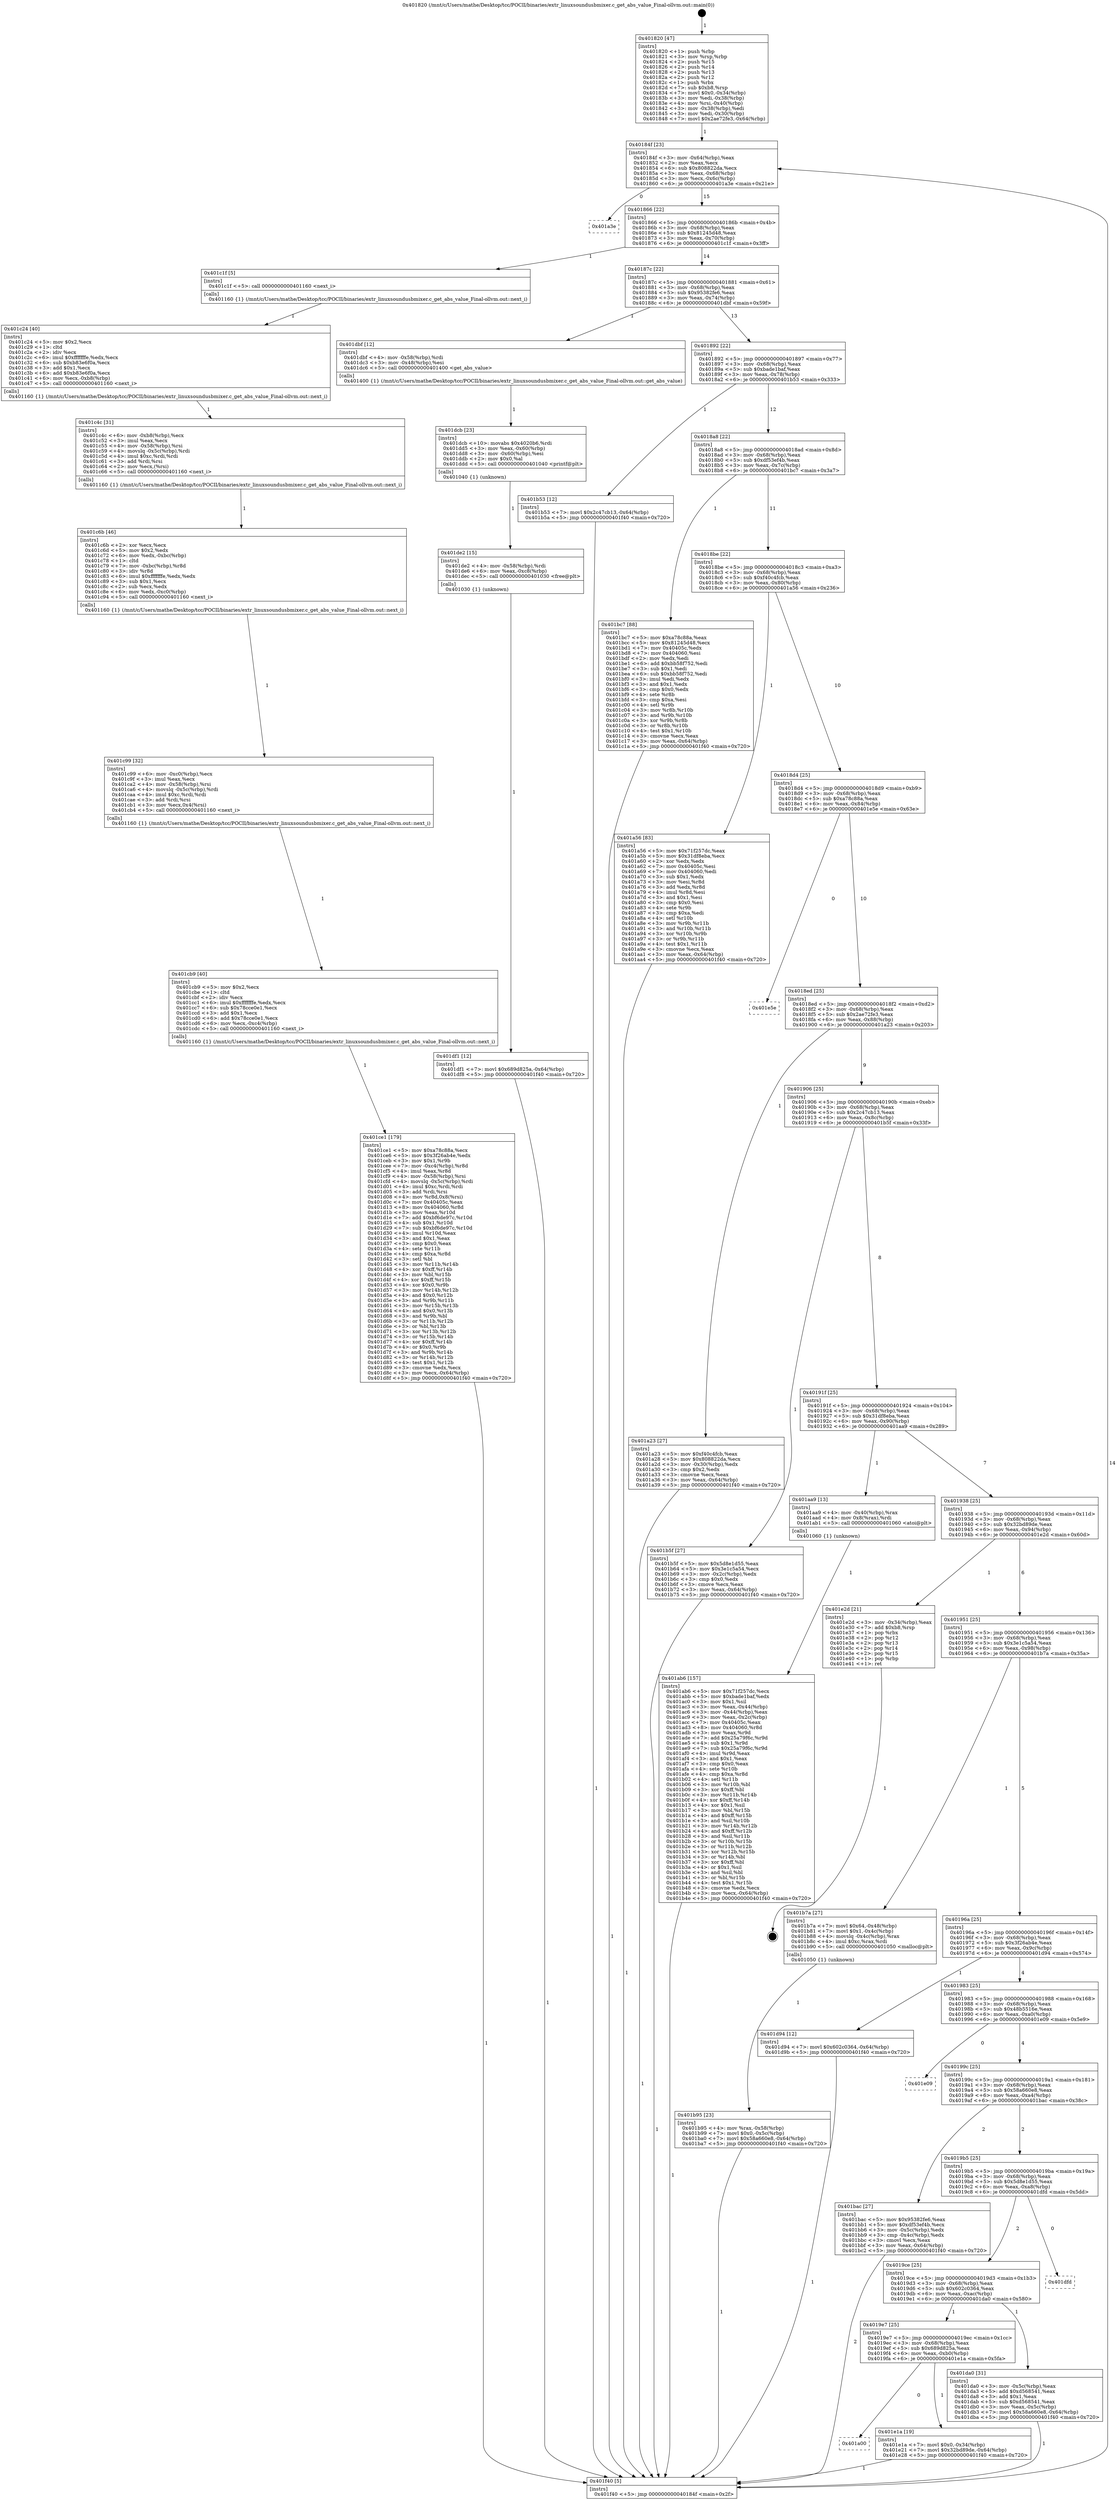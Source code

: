 digraph "0x401820" {
  label = "0x401820 (/mnt/c/Users/mathe/Desktop/tcc/POCII/binaries/extr_linuxsoundusbmixer.c_get_abs_value_Final-ollvm.out::main(0))"
  labelloc = "t"
  node[shape=record]

  Entry [label="",width=0.3,height=0.3,shape=circle,fillcolor=black,style=filled]
  "0x40184f" [label="{
     0x40184f [23]\l
     | [instrs]\l
     &nbsp;&nbsp;0x40184f \<+3\>: mov -0x64(%rbp),%eax\l
     &nbsp;&nbsp;0x401852 \<+2\>: mov %eax,%ecx\l
     &nbsp;&nbsp;0x401854 \<+6\>: sub $0x808822da,%ecx\l
     &nbsp;&nbsp;0x40185a \<+3\>: mov %eax,-0x68(%rbp)\l
     &nbsp;&nbsp;0x40185d \<+3\>: mov %ecx,-0x6c(%rbp)\l
     &nbsp;&nbsp;0x401860 \<+6\>: je 0000000000401a3e \<main+0x21e\>\l
  }"]
  "0x401a3e" [label="{
     0x401a3e\l
  }", style=dashed]
  "0x401866" [label="{
     0x401866 [22]\l
     | [instrs]\l
     &nbsp;&nbsp;0x401866 \<+5\>: jmp 000000000040186b \<main+0x4b\>\l
     &nbsp;&nbsp;0x40186b \<+3\>: mov -0x68(%rbp),%eax\l
     &nbsp;&nbsp;0x40186e \<+5\>: sub $0x81245d48,%eax\l
     &nbsp;&nbsp;0x401873 \<+3\>: mov %eax,-0x70(%rbp)\l
     &nbsp;&nbsp;0x401876 \<+6\>: je 0000000000401c1f \<main+0x3ff\>\l
  }"]
  Exit [label="",width=0.3,height=0.3,shape=circle,fillcolor=black,style=filled,peripheries=2]
  "0x401c1f" [label="{
     0x401c1f [5]\l
     | [instrs]\l
     &nbsp;&nbsp;0x401c1f \<+5\>: call 0000000000401160 \<next_i\>\l
     | [calls]\l
     &nbsp;&nbsp;0x401160 \{1\} (/mnt/c/Users/mathe/Desktop/tcc/POCII/binaries/extr_linuxsoundusbmixer.c_get_abs_value_Final-ollvm.out::next_i)\l
  }"]
  "0x40187c" [label="{
     0x40187c [22]\l
     | [instrs]\l
     &nbsp;&nbsp;0x40187c \<+5\>: jmp 0000000000401881 \<main+0x61\>\l
     &nbsp;&nbsp;0x401881 \<+3\>: mov -0x68(%rbp),%eax\l
     &nbsp;&nbsp;0x401884 \<+5\>: sub $0x95382fe6,%eax\l
     &nbsp;&nbsp;0x401889 \<+3\>: mov %eax,-0x74(%rbp)\l
     &nbsp;&nbsp;0x40188c \<+6\>: je 0000000000401dbf \<main+0x59f\>\l
  }"]
  "0x401a00" [label="{
     0x401a00\l
  }", style=dashed]
  "0x401dbf" [label="{
     0x401dbf [12]\l
     | [instrs]\l
     &nbsp;&nbsp;0x401dbf \<+4\>: mov -0x58(%rbp),%rdi\l
     &nbsp;&nbsp;0x401dc3 \<+3\>: mov -0x48(%rbp),%esi\l
     &nbsp;&nbsp;0x401dc6 \<+5\>: call 0000000000401400 \<get_abs_value\>\l
     | [calls]\l
     &nbsp;&nbsp;0x401400 \{1\} (/mnt/c/Users/mathe/Desktop/tcc/POCII/binaries/extr_linuxsoundusbmixer.c_get_abs_value_Final-ollvm.out::get_abs_value)\l
  }"]
  "0x401892" [label="{
     0x401892 [22]\l
     | [instrs]\l
     &nbsp;&nbsp;0x401892 \<+5\>: jmp 0000000000401897 \<main+0x77\>\l
     &nbsp;&nbsp;0x401897 \<+3\>: mov -0x68(%rbp),%eax\l
     &nbsp;&nbsp;0x40189a \<+5\>: sub $0xbade1baf,%eax\l
     &nbsp;&nbsp;0x40189f \<+3\>: mov %eax,-0x78(%rbp)\l
     &nbsp;&nbsp;0x4018a2 \<+6\>: je 0000000000401b53 \<main+0x333\>\l
  }"]
  "0x401e1a" [label="{
     0x401e1a [19]\l
     | [instrs]\l
     &nbsp;&nbsp;0x401e1a \<+7\>: movl $0x0,-0x34(%rbp)\l
     &nbsp;&nbsp;0x401e21 \<+7\>: movl $0x32bd89de,-0x64(%rbp)\l
     &nbsp;&nbsp;0x401e28 \<+5\>: jmp 0000000000401f40 \<main+0x720\>\l
  }"]
  "0x401b53" [label="{
     0x401b53 [12]\l
     | [instrs]\l
     &nbsp;&nbsp;0x401b53 \<+7\>: movl $0x2c47cb13,-0x64(%rbp)\l
     &nbsp;&nbsp;0x401b5a \<+5\>: jmp 0000000000401f40 \<main+0x720\>\l
  }"]
  "0x4018a8" [label="{
     0x4018a8 [22]\l
     | [instrs]\l
     &nbsp;&nbsp;0x4018a8 \<+5\>: jmp 00000000004018ad \<main+0x8d\>\l
     &nbsp;&nbsp;0x4018ad \<+3\>: mov -0x68(%rbp),%eax\l
     &nbsp;&nbsp;0x4018b0 \<+5\>: sub $0xdf53ef4b,%eax\l
     &nbsp;&nbsp;0x4018b5 \<+3\>: mov %eax,-0x7c(%rbp)\l
     &nbsp;&nbsp;0x4018b8 \<+6\>: je 0000000000401bc7 \<main+0x3a7\>\l
  }"]
  "0x401df1" [label="{
     0x401df1 [12]\l
     | [instrs]\l
     &nbsp;&nbsp;0x401df1 \<+7\>: movl $0x689d825a,-0x64(%rbp)\l
     &nbsp;&nbsp;0x401df8 \<+5\>: jmp 0000000000401f40 \<main+0x720\>\l
  }"]
  "0x401bc7" [label="{
     0x401bc7 [88]\l
     | [instrs]\l
     &nbsp;&nbsp;0x401bc7 \<+5\>: mov $0xa78c88a,%eax\l
     &nbsp;&nbsp;0x401bcc \<+5\>: mov $0x81245d48,%ecx\l
     &nbsp;&nbsp;0x401bd1 \<+7\>: mov 0x40405c,%edx\l
     &nbsp;&nbsp;0x401bd8 \<+7\>: mov 0x404060,%esi\l
     &nbsp;&nbsp;0x401bdf \<+2\>: mov %edx,%edi\l
     &nbsp;&nbsp;0x401be1 \<+6\>: add $0xbb58f752,%edi\l
     &nbsp;&nbsp;0x401be7 \<+3\>: sub $0x1,%edi\l
     &nbsp;&nbsp;0x401bea \<+6\>: sub $0xbb58f752,%edi\l
     &nbsp;&nbsp;0x401bf0 \<+3\>: imul %edi,%edx\l
     &nbsp;&nbsp;0x401bf3 \<+3\>: and $0x1,%edx\l
     &nbsp;&nbsp;0x401bf6 \<+3\>: cmp $0x0,%edx\l
     &nbsp;&nbsp;0x401bf9 \<+4\>: sete %r8b\l
     &nbsp;&nbsp;0x401bfd \<+3\>: cmp $0xa,%esi\l
     &nbsp;&nbsp;0x401c00 \<+4\>: setl %r9b\l
     &nbsp;&nbsp;0x401c04 \<+3\>: mov %r8b,%r10b\l
     &nbsp;&nbsp;0x401c07 \<+3\>: and %r9b,%r10b\l
     &nbsp;&nbsp;0x401c0a \<+3\>: xor %r9b,%r8b\l
     &nbsp;&nbsp;0x401c0d \<+3\>: or %r8b,%r10b\l
     &nbsp;&nbsp;0x401c10 \<+4\>: test $0x1,%r10b\l
     &nbsp;&nbsp;0x401c14 \<+3\>: cmovne %ecx,%eax\l
     &nbsp;&nbsp;0x401c17 \<+3\>: mov %eax,-0x64(%rbp)\l
     &nbsp;&nbsp;0x401c1a \<+5\>: jmp 0000000000401f40 \<main+0x720\>\l
  }"]
  "0x4018be" [label="{
     0x4018be [22]\l
     | [instrs]\l
     &nbsp;&nbsp;0x4018be \<+5\>: jmp 00000000004018c3 \<main+0xa3\>\l
     &nbsp;&nbsp;0x4018c3 \<+3\>: mov -0x68(%rbp),%eax\l
     &nbsp;&nbsp;0x4018c6 \<+5\>: sub $0xf40c4fcb,%eax\l
     &nbsp;&nbsp;0x4018cb \<+3\>: mov %eax,-0x80(%rbp)\l
     &nbsp;&nbsp;0x4018ce \<+6\>: je 0000000000401a56 \<main+0x236\>\l
  }"]
  "0x401de2" [label="{
     0x401de2 [15]\l
     | [instrs]\l
     &nbsp;&nbsp;0x401de2 \<+4\>: mov -0x58(%rbp),%rdi\l
     &nbsp;&nbsp;0x401de6 \<+6\>: mov %eax,-0xc8(%rbp)\l
     &nbsp;&nbsp;0x401dec \<+5\>: call 0000000000401030 \<free@plt\>\l
     | [calls]\l
     &nbsp;&nbsp;0x401030 \{1\} (unknown)\l
  }"]
  "0x401a56" [label="{
     0x401a56 [83]\l
     | [instrs]\l
     &nbsp;&nbsp;0x401a56 \<+5\>: mov $0x71f257dc,%eax\l
     &nbsp;&nbsp;0x401a5b \<+5\>: mov $0x31df8eba,%ecx\l
     &nbsp;&nbsp;0x401a60 \<+2\>: xor %edx,%edx\l
     &nbsp;&nbsp;0x401a62 \<+7\>: mov 0x40405c,%esi\l
     &nbsp;&nbsp;0x401a69 \<+7\>: mov 0x404060,%edi\l
     &nbsp;&nbsp;0x401a70 \<+3\>: sub $0x1,%edx\l
     &nbsp;&nbsp;0x401a73 \<+3\>: mov %esi,%r8d\l
     &nbsp;&nbsp;0x401a76 \<+3\>: add %edx,%r8d\l
     &nbsp;&nbsp;0x401a79 \<+4\>: imul %r8d,%esi\l
     &nbsp;&nbsp;0x401a7d \<+3\>: and $0x1,%esi\l
     &nbsp;&nbsp;0x401a80 \<+3\>: cmp $0x0,%esi\l
     &nbsp;&nbsp;0x401a83 \<+4\>: sete %r9b\l
     &nbsp;&nbsp;0x401a87 \<+3\>: cmp $0xa,%edi\l
     &nbsp;&nbsp;0x401a8a \<+4\>: setl %r10b\l
     &nbsp;&nbsp;0x401a8e \<+3\>: mov %r9b,%r11b\l
     &nbsp;&nbsp;0x401a91 \<+3\>: and %r10b,%r11b\l
     &nbsp;&nbsp;0x401a94 \<+3\>: xor %r10b,%r9b\l
     &nbsp;&nbsp;0x401a97 \<+3\>: or %r9b,%r11b\l
     &nbsp;&nbsp;0x401a9a \<+4\>: test $0x1,%r11b\l
     &nbsp;&nbsp;0x401a9e \<+3\>: cmovne %ecx,%eax\l
     &nbsp;&nbsp;0x401aa1 \<+3\>: mov %eax,-0x64(%rbp)\l
     &nbsp;&nbsp;0x401aa4 \<+5\>: jmp 0000000000401f40 \<main+0x720\>\l
  }"]
  "0x4018d4" [label="{
     0x4018d4 [25]\l
     | [instrs]\l
     &nbsp;&nbsp;0x4018d4 \<+5\>: jmp 00000000004018d9 \<main+0xb9\>\l
     &nbsp;&nbsp;0x4018d9 \<+3\>: mov -0x68(%rbp),%eax\l
     &nbsp;&nbsp;0x4018dc \<+5\>: sub $0xa78c88a,%eax\l
     &nbsp;&nbsp;0x4018e1 \<+6\>: mov %eax,-0x84(%rbp)\l
     &nbsp;&nbsp;0x4018e7 \<+6\>: je 0000000000401e5e \<main+0x63e\>\l
  }"]
  "0x401dcb" [label="{
     0x401dcb [23]\l
     | [instrs]\l
     &nbsp;&nbsp;0x401dcb \<+10\>: movabs $0x4020b6,%rdi\l
     &nbsp;&nbsp;0x401dd5 \<+3\>: mov %eax,-0x60(%rbp)\l
     &nbsp;&nbsp;0x401dd8 \<+3\>: mov -0x60(%rbp),%esi\l
     &nbsp;&nbsp;0x401ddb \<+2\>: mov $0x0,%al\l
     &nbsp;&nbsp;0x401ddd \<+5\>: call 0000000000401040 \<printf@plt\>\l
     | [calls]\l
     &nbsp;&nbsp;0x401040 \{1\} (unknown)\l
  }"]
  "0x401e5e" [label="{
     0x401e5e\l
  }", style=dashed]
  "0x4018ed" [label="{
     0x4018ed [25]\l
     | [instrs]\l
     &nbsp;&nbsp;0x4018ed \<+5\>: jmp 00000000004018f2 \<main+0xd2\>\l
     &nbsp;&nbsp;0x4018f2 \<+3\>: mov -0x68(%rbp),%eax\l
     &nbsp;&nbsp;0x4018f5 \<+5\>: sub $0x2ae72fe3,%eax\l
     &nbsp;&nbsp;0x4018fa \<+6\>: mov %eax,-0x88(%rbp)\l
     &nbsp;&nbsp;0x401900 \<+6\>: je 0000000000401a23 \<main+0x203\>\l
  }"]
  "0x4019e7" [label="{
     0x4019e7 [25]\l
     | [instrs]\l
     &nbsp;&nbsp;0x4019e7 \<+5\>: jmp 00000000004019ec \<main+0x1cc\>\l
     &nbsp;&nbsp;0x4019ec \<+3\>: mov -0x68(%rbp),%eax\l
     &nbsp;&nbsp;0x4019ef \<+5\>: sub $0x689d825a,%eax\l
     &nbsp;&nbsp;0x4019f4 \<+6\>: mov %eax,-0xb0(%rbp)\l
     &nbsp;&nbsp;0x4019fa \<+6\>: je 0000000000401e1a \<main+0x5fa\>\l
  }"]
  "0x401a23" [label="{
     0x401a23 [27]\l
     | [instrs]\l
     &nbsp;&nbsp;0x401a23 \<+5\>: mov $0xf40c4fcb,%eax\l
     &nbsp;&nbsp;0x401a28 \<+5\>: mov $0x808822da,%ecx\l
     &nbsp;&nbsp;0x401a2d \<+3\>: mov -0x30(%rbp),%edx\l
     &nbsp;&nbsp;0x401a30 \<+3\>: cmp $0x2,%edx\l
     &nbsp;&nbsp;0x401a33 \<+3\>: cmovne %ecx,%eax\l
     &nbsp;&nbsp;0x401a36 \<+3\>: mov %eax,-0x64(%rbp)\l
     &nbsp;&nbsp;0x401a39 \<+5\>: jmp 0000000000401f40 \<main+0x720\>\l
  }"]
  "0x401906" [label="{
     0x401906 [25]\l
     | [instrs]\l
     &nbsp;&nbsp;0x401906 \<+5\>: jmp 000000000040190b \<main+0xeb\>\l
     &nbsp;&nbsp;0x40190b \<+3\>: mov -0x68(%rbp),%eax\l
     &nbsp;&nbsp;0x40190e \<+5\>: sub $0x2c47cb13,%eax\l
     &nbsp;&nbsp;0x401913 \<+6\>: mov %eax,-0x8c(%rbp)\l
     &nbsp;&nbsp;0x401919 \<+6\>: je 0000000000401b5f \<main+0x33f\>\l
  }"]
  "0x401f40" [label="{
     0x401f40 [5]\l
     | [instrs]\l
     &nbsp;&nbsp;0x401f40 \<+5\>: jmp 000000000040184f \<main+0x2f\>\l
  }"]
  "0x401820" [label="{
     0x401820 [47]\l
     | [instrs]\l
     &nbsp;&nbsp;0x401820 \<+1\>: push %rbp\l
     &nbsp;&nbsp;0x401821 \<+3\>: mov %rsp,%rbp\l
     &nbsp;&nbsp;0x401824 \<+2\>: push %r15\l
     &nbsp;&nbsp;0x401826 \<+2\>: push %r14\l
     &nbsp;&nbsp;0x401828 \<+2\>: push %r13\l
     &nbsp;&nbsp;0x40182a \<+2\>: push %r12\l
     &nbsp;&nbsp;0x40182c \<+1\>: push %rbx\l
     &nbsp;&nbsp;0x40182d \<+7\>: sub $0xb8,%rsp\l
     &nbsp;&nbsp;0x401834 \<+7\>: movl $0x0,-0x34(%rbp)\l
     &nbsp;&nbsp;0x40183b \<+3\>: mov %edi,-0x38(%rbp)\l
     &nbsp;&nbsp;0x40183e \<+4\>: mov %rsi,-0x40(%rbp)\l
     &nbsp;&nbsp;0x401842 \<+3\>: mov -0x38(%rbp),%edi\l
     &nbsp;&nbsp;0x401845 \<+3\>: mov %edi,-0x30(%rbp)\l
     &nbsp;&nbsp;0x401848 \<+7\>: movl $0x2ae72fe3,-0x64(%rbp)\l
  }"]
  "0x401da0" [label="{
     0x401da0 [31]\l
     | [instrs]\l
     &nbsp;&nbsp;0x401da0 \<+3\>: mov -0x5c(%rbp),%eax\l
     &nbsp;&nbsp;0x401da3 \<+5\>: add $0xd568541,%eax\l
     &nbsp;&nbsp;0x401da8 \<+3\>: add $0x1,%eax\l
     &nbsp;&nbsp;0x401dab \<+5\>: sub $0xd568541,%eax\l
     &nbsp;&nbsp;0x401db0 \<+3\>: mov %eax,-0x5c(%rbp)\l
     &nbsp;&nbsp;0x401db3 \<+7\>: movl $0x58a660e8,-0x64(%rbp)\l
     &nbsp;&nbsp;0x401dba \<+5\>: jmp 0000000000401f40 \<main+0x720\>\l
  }"]
  "0x401b5f" [label="{
     0x401b5f [27]\l
     | [instrs]\l
     &nbsp;&nbsp;0x401b5f \<+5\>: mov $0x5d8e1d55,%eax\l
     &nbsp;&nbsp;0x401b64 \<+5\>: mov $0x3e1c5a54,%ecx\l
     &nbsp;&nbsp;0x401b69 \<+3\>: mov -0x2c(%rbp),%edx\l
     &nbsp;&nbsp;0x401b6c \<+3\>: cmp $0x0,%edx\l
     &nbsp;&nbsp;0x401b6f \<+3\>: cmove %ecx,%eax\l
     &nbsp;&nbsp;0x401b72 \<+3\>: mov %eax,-0x64(%rbp)\l
     &nbsp;&nbsp;0x401b75 \<+5\>: jmp 0000000000401f40 \<main+0x720\>\l
  }"]
  "0x40191f" [label="{
     0x40191f [25]\l
     | [instrs]\l
     &nbsp;&nbsp;0x40191f \<+5\>: jmp 0000000000401924 \<main+0x104\>\l
     &nbsp;&nbsp;0x401924 \<+3\>: mov -0x68(%rbp),%eax\l
     &nbsp;&nbsp;0x401927 \<+5\>: sub $0x31df8eba,%eax\l
     &nbsp;&nbsp;0x40192c \<+6\>: mov %eax,-0x90(%rbp)\l
     &nbsp;&nbsp;0x401932 \<+6\>: je 0000000000401aa9 \<main+0x289\>\l
  }"]
  "0x4019ce" [label="{
     0x4019ce [25]\l
     | [instrs]\l
     &nbsp;&nbsp;0x4019ce \<+5\>: jmp 00000000004019d3 \<main+0x1b3\>\l
     &nbsp;&nbsp;0x4019d3 \<+3\>: mov -0x68(%rbp),%eax\l
     &nbsp;&nbsp;0x4019d6 \<+5\>: sub $0x602c0364,%eax\l
     &nbsp;&nbsp;0x4019db \<+6\>: mov %eax,-0xac(%rbp)\l
     &nbsp;&nbsp;0x4019e1 \<+6\>: je 0000000000401da0 \<main+0x580\>\l
  }"]
  "0x401aa9" [label="{
     0x401aa9 [13]\l
     | [instrs]\l
     &nbsp;&nbsp;0x401aa9 \<+4\>: mov -0x40(%rbp),%rax\l
     &nbsp;&nbsp;0x401aad \<+4\>: mov 0x8(%rax),%rdi\l
     &nbsp;&nbsp;0x401ab1 \<+5\>: call 0000000000401060 \<atoi@plt\>\l
     | [calls]\l
     &nbsp;&nbsp;0x401060 \{1\} (unknown)\l
  }"]
  "0x401938" [label="{
     0x401938 [25]\l
     | [instrs]\l
     &nbsp;&nbsp;0x401938 \<+5\>: jmp 000000000040193d \<main+0x11d\>\l
     &nbsp;&nbsp;0x40193d \<+3\>: mov -0x68(%rbp),%eax\l
     &nbsp;&nbsp;0x401940 \<+5\>: sub $0x32bd89de,%eax\l
     &nbsp;&nbsp;0x401945 \<+6\>: mov %eax,-0x94(%rbp)\l
     &nbsp;&nbsp;0x40194b \<+6\>: je 0000000000401e2d \<main+0x60d\>\l
  }"]
  "0x401ab6" [label="{
     0x401ab6 [157]\l
     | [instrs]\l
     &nbsp;&nbsp;0x401ab6 \<+5\>: mov $0x71f257dc,%ecx\l
     &nbsp;&nbsp;0x401abb \<+5\>: mov $0xbade1baf,%edx\l
     &nbsp;&nbsp;0x401ac0 \<+3\>: mov $0x1,%sil\l
     &nbsp;&nbsp;0x401ac3 \<+3\>: mov %eax,-0x44(%rbp)\l
     &nbsp;&nbsp;0x401ac6 \<+3\>: mov -0x44(%rbp),%eax\l
     &nbsp;&nbsp;0x401ac9 \<+3\>: mov %eax,-0x2c(%rbp)\l
     &nbsp;&nbsp;0x401acc \<+7\>: mov 0x40405c,%eax\l
     &nbsp;&nbsp;0x401ad3 \<+8\>: mov 0x404060,%r8d\l
     &nbsp;&nbsp;0x401adb \<+3\>: mov %eax,%r9d\l
     &nbsp;&nbsp;0x401ade \<+7\>: add $0x25a79f6c,%r9d\l
     &nbsp;&nbsp;0x401ae5 \<+4\>: sub $0x1,%r9d\l
     &nbsp;&nbsp;0x401ae9 \<+7\>: sub $0x25a79f6c,%r9d\l
     &nbsp;&nbsp;0x401af0 \<+4\>: imul %r9d,%eax\l
     &nbsp;&nbsp;0x401af4 \<+3\>: and $0x1,%eax\l
     &nbsp;&nbsp;0x401af7 \<+3\>: cmp $0x0,%eax\l
     &nbsp;&nbsp;0x401afa \<+4\>: sete %r10b\l
     &nbsp;&nbsp;0x401afe \<+4\>: cmp $0xa,%r8d\l
     &nbsp;&nbsp;0x401b02 \<+4\>: setl %r11b\l
     &nbsp;&nbsp;0x401b06 \<+3\>: mov %r10b,%bl\l
     &nbsp;&nbsp;0x401b09 \<+3\>: xor $0xff,%bl\l
     &nbsp;&nbsp;0x401b0c \<+3\>: mov %r11b,%r14b\l
     &nbsp;&nbsp;0x401b0f \<+4\>: xor $0xff,%r14b\l
     &nbsp;&nbsp;0x401b13 \<+4\>: xor $0x1,%sil\l
     &nbsp;&nbsp;0x401b17 \<+3\>: mov %bl,%r15b\l
     &nbsp;&nbsp;0x401b1a \<+4\>: and $0xff,%r15b\l
     &nbsp;&nbsp;0x401b1e \<+3\>: and %sil,%r10b\l
     &nbsp;&nbsp;0x401b21 \<+3\>: mov %r14b,%r12b\l
     &nbsp;&nbsp;0x401b24 \<+4\>: and $0xff,%r12b\l
     &nbsp;&nbsp;0x401b28 \<+3\>: and %sil,%r11b\l
     &nbsp;&nbsp;0x401b2b \<+3\>: or %r10b,%r15b\l
     &nbsp;&nbsp;0x401b2e \<+3\>: or %r11b,%r12b\l
     &nbsp;&nbsp;0x401b31 \<+3\>: xor %r12b,%r15b\l
     &nbsp;&nbsp;0x401b34 \<+3\>: or %r14b,%bl\l
     &nbsp;&nbsp;0x401b37 \<+3\>: xor $0xff,%bl\l
     &nbsp;&nbsp;0x401b3a \<+4\>: or $0x1,%sil\l
     &nbsp;&nbsp;0x401b3e \<+3\>: and %sil,%bl\l
     &nbsp;&nbsp;0x401b41 \<+3\>: or %bl,%r15b\l
     &nbsp;&nbsp;0x401b44 \<+4\>: test $0x1,%r15b\l
     &nbsp;&nbsp;0x401b48 \<+3\>: cmovne %edx,%ecx\l
     &nbsp;&nbsp;0x401b4b \<+3\>: mov %ecx,-0x64(%rbp)\l
     &nbsp;&nbsp;0x401b4e \<+5\>: jmp 0000000000401f40 \<main+0x720\>\l
  }"]
  "0x401dfd" [label="{
     0x401dfd\l
  }", style=dashed]
  "0x401e2d" [label="{
     0x401e2d [21]\l
     | [instrs]\l
     &nbsp;&nbsp;0x401e2d \<+3\>: mov -0x34(%rbp),%eax\l
     &nbsp;&nbsp;0x401e30 \<+7\>: add $0xb8,%rsp\l
     &nbsp;&nbsp;0x401e37 \<+1\>: pop %rbx\l
     &nbsp;&nbsp;0x401e38 \<+2\>: pop %r12\l
     &nbsp;&nbsp;0x401e3a \<+2\>: pop %r13\l
     &nbsp;&nbsp;0x401e3c \<+2\>: pop %r14\l
     &nbsp;&nbsp;0x401e3e \<+2\>: pop %r15\l
     &nbsp;&nbsp;0x401e40 \<+1\>: pop %rbp\l
     &nbsp;&nbsp;0x401e41 \<+1\>: ret\l
  }"]
  "0x401951" [label="{
     0x401951 [25]\l
     | [instrs]\l
     &nbsp;&nbsp;0x401951 \<+5\>: jmp 0000000000401956 \<main+0x136\>\l
     &nbsp;&nbsp;0x401956 \<+3\>: mov -0x68(%rbp),%eax\l
     &nbsp;&nbsp;0x401959 \<+5\>: sub $0x3e1c5a54,%eax\l
     &nbsp;&nbsp;0x40195e \<+6\>: mov %eax,-0x98(%rbp)\l
     &nbsp;&nbsp;0x401964 \<+6\>: je 0000000000401b7a \<main+0x35a\>\l
  }"]
  "0x401ce1" [label="{
     0x401ce1 [179]\l
     | [instrs]\l
     &nbsp;&nbsp;0x401ce1 \<+5\>: mov $0xa78c88a,%ecx\l
     &nbsp;&nbsp;0x401ce6 \<+5\>: mov $0x3f26ab4e,%edx\l
     &nbsp;&nbsp;0x401ceb \<+3\>: mov $0x1,%r9b\l
     &nbsp;&nbsp;0x401cee \<+7\>: mov -0xc4(%rbp),%r8d\l
     &nbsp;&nbsp;0x401cf5 \<+4\>: imul %eax,%r8d\l
     &nbsp;&nbsp;0x401cf9 \<+4\>: mov -0x58(%rbp),%rsi\l
     &nbsp;&nbsp;0x401cfd \<+4\>: movslq -0x5c(%rbp),%rdi\l
     &nbsp;&nbsp;0x401d01 \<+4\>: imul $0xc,%rdi,%rdi\l
     &nbsp;&nbsp;0x401d05 \<+3\>: add %rdi,%rsi\l
     &nbsp;&nbsp;0x401d08 \<+4\>: mov %r8d,0x8(%rsi)\l
     &nbsp;&nbsp;0x401d0c \<+7\>: mov 0x40405c,%eax\l
     &nbsp;&nbsp;0x401d13 \<+8\>: mov 0x404060,%r8d\l
     &nbsp;&nbsp;0x401d1b \<+3\>: mov %eax,%r10d\l
     &nbsp;&nbsp;0x401d1e \<+7\>: add $0xbf6de97c,%r10d\l
     &nbsp;&nbsp;0x401d25 \<+4\>: sub $0x1,%r10d\l
     &nbsp;&nbsp;0x401d29 \<+7\>: sub $0xbf6de97c,%r10d\l
     &nbsp;&nbsp;0x401d30 \<+4\>: imul %r10d,%eax\l
     &nbsp;&nbsp;0x401d34 \<+3\>: and $0x1,%eax\l
     &nbsp;&nbsp;0x401d37 \<+3\>: cmp $0x0,%eax\l
     &nbsp;&nbsp;0x401d3a \<+4\>: sete %r11b\l
     &nbsp;&nbsp;0x401d3e \<+4\>: cmp $0xa,%r8d\l
     &nbsp;&nbsp;0x401d42 \<+3\>: setl %bl\l
     &nbsp;&nbsp;0x401d45 \<+3\>: mov %r11b,%r14b\l
     &nbsp;&nbsp;0x401d48 \<+4\>: xor $0xff,%r14b\l
     &nbsp;&nbsp;0x401d4c \<+3\>: mov %bl,%r15b\l
     &nbsp;&nbsp;0x401d4f \<+4\>: xor $0xff,%r15b\l
     &nbsp;&nbsp;0x401d53 \<+4\>: xor $0x0,%r9b\l
     &nbsp;&nbsp;0x401d57 \<+3\>: mov %r14b,%r12b\l
     &nbsp;&nbsp;0x401d5a \<+4\>: and $0x0,%r12b\l
     &nbsp;&nbsp;0x401d5e \<+3\>: and %r9b,%r11b\l
     &nbsp;&nbsp;0x401d61 \<+3\>: mov %r15b,%r13b\l
     &nbsp;&nbsp;0x401d64 \<+4\>: and $0x0,%r13b\l
     &nbsp;&nbsp;0x401d68 \<+3\>: and %r9b,%bl\l
     &nbsp;&nbsp;0x401d6b \<+3\>: or %r11b,%r12b\l
     &nbsp;&nbsp;0x401d6e \<+3\>: or %bl,%r13b\l
     &nbsp;&nbsp;0x401d71 \<+3\>: xor %r13b,%r12b\l
     &nbsp;&nbsp;0x401d74 \<+3\>: or %r15b,%r14b\l
     &nbsp;&nbsp;0x401d77 \<+4\>: xor $0xff,%r14b\l
     &nbsp;&nbsp;0x401d7b \<+4\>: or $0x0,%r9b\l
     &nbsp;&nbsp;0x401d7f \<+3\>: and %r9b,%r14b\l
     &nbsp;&nbsp;0x401d82 \<+3\>: or %r14b,%r12b\l
     &nbsp;&nbsp;0x401d85 \<+4\>: test $0x1,%r12b\l
     &nbsp;&nbsp;0x401d89 \<+3\>: cmovne %edx,%ecx\l
     &nbsp;&nbsp;0x401d8c \<+3\>: mov %ecx,-0x64(%rbp)\l
     &nbsp;&nbsp;0x401d8f \<+5\>: jmp 0000000000401f40 \<main+0x720\>\l
  }"]
  "0x401b7a" [label="{
     0x401b7a [27]\l
     | [instrs]\l
     &nbsp;&nbsp;0x401b7a \<+7\>: movl $0x64,-0x48(%rbp)\l
     &nbsp;&nbsp;0x401b81 \<+7\>: movl $0x1,-0x4c(%rbp)\l
     &nbsp;&nbsp;0x401b88 \<+4\>: movslq -0x4c(%rbp),%rax\l
     &nbsp;&nbsp;0x401b8c \<+4\>: imul $0xc,%rax,%rdi\l
     &nbsp;&nbsp;0x401b90 \<+5\>: call 0000000000401050 \<malloc@plt\>\l
     | [calls]\l
     &nbsp;&nbsp;0x401050 \{1\} (unknown)\l
  }"]
  "0x40196a" [label="{
     0x40196a [25]\l
     | [instrs]\l
     &nbsp;&nbsp;0x40196a \<+5\>: jmp 000000000040196f \<main+0x14f\>\l
     &nbsp;&nbsp;0x40196f \<+3\>: mov -0x68(%rbp),%eax\l
     &nbsp;&nbsp;0x401972 \<+5\>: sub $0x3f26ab4e,%eax\l
     &nbsp;&nbsp;0x401977 \<+6\>: mov %eax,-0x9c(%rbp)\l
     &nbsp;&nbsp;0x40197d \<+6\>: je 0000000000401d94 \<main+0x574\>\l
  }"]
  "0x401b95" [label="{
     0x401b95 [23]\l
     | [instrs]\l
     &nbsp;&nbsp;0x401b95 \<+4\>: mov %rax,-0x58(%rbp)\l
     &nbsp;&nbsp;0x401b99 \<+7\>: movl $0x0,-0x5c(%rbp)\l
     &nbsp;&nbsp;0x401ba0 \<+7\>: movl $0x58a660e8,-0x64(%rbp)\l
     &nbsp;&nbsp;0x401ba7 \<+5\>: jmp 0000000000401f40 \<main+0x720\>\l
  }"]
  "0x401cb9" [label="{
     0x401cb9 [40]\l
     | [instrs]\l
     &nbsp;&nbsp;0x401cb9 \<+5\>: mov $0x2,%ecx\l
     &nbsp;&nbsp;0x401cbe \<+1\>: cltd\l
     &nbsp;&nbsp;0x401cbf \<+2\>: idiv %ecx\l
     &nbsp;&nbsp;0x401cc1 \<+6\>: imul $0xfffffffe,%edx,%ecx\l
     &nbsp;&nbsp;0x401cc7 \<+6\>: sub $0x78cce0e1,%ecx\l
     &nbsp;&nbsp;0x401ccd \<+3\>: add $0x1,%ecx\l
     &nbsp;&nbsp;0x401cd0 \<+6\>: add $0x78cce0e1,%ecx\l
     &nbsp;&nbsp;0x401cd6 \<+6\>: mov %ecx,-0xc4(%rbp)\l
     &nbsp;&nbsp;0x401cdc \<+5\>: call 0000000000401160 \<next_i\>\l
     | [calls]\l
     &nbsp;&nbsp;0x401160 \{1\} (/mnt/c/Users/mathe/Desktop/tcc/POCII/binaries/extr_linuxsoundusbmixer.c_get_abs_value_Final-ollvm.out::next_i)\l
  }"]
  "0x401d94" [label="{
     0x401d94 [12]\l
     | [instrs]\l
     &nbsp;&nbsp;0x401d94 \<+7\>: movl $0x602c0364,-0x64(%rbp)\l
     &nbsp;&nbsp;0x401d9b \<+5\>: jmp 0000000000401f40 \<main+0x720\>\l
  }"]
  "0x401983" [label="{
     0x401983 [25]\l
     | [instrs]\l
     &nbsp;&nbsp;0x401983 \<+5\>: jmp 0000000000401988 \<main+0x168\>\l
     &nbsp;&nbsp;0x401988 \<+3\>: mov -0x68(%rbp),%eax\l
     &nbsp;&nbsp;0x40198b \<+5\>: sub $0x48b5516e,%eax\l
     &nbsp;&nbsp;0x401990 \<+6\>: mov %eax,-0xa0(%rbp)\l
     &nbsp;&nbsp;0x401996 \<+6\>: je 0000000000401e09 \<main+0x5e9\>\l
  }"]
  "0x401c99" [label="{
     0x401c99 [32]\l
     | [instrs]\l
     &nbsp;&nbsp;0x401c99 \<+6\>: mov -0xc0(%rbp),%ecx\l
     &nbsp;&nbsp;0x401c9f \<+3\>: imul %eax,%ecx\l
     &nbsp;&nbsp;0x401ca2 \<+4\>: mov -0x58(%rbp),%rsi\l
     &nbsp;&nbsp;0x401ca6 \<+4\>: movslq -0x5c(%rbp),%rdi\l
     &nbsp;&nbsp;0x401caa \<+4\>: imul $0xc,%rdi,%rdi\l
     &nbsp;&nbsp;0x401cae \<+3\>: add %rdi,%rsi\l
     &nbsp;&nbsp;0x401cb1 \<+3\>: mov %ecx,0x4(%rsi)\l
     &nbsp;&nbsp;0x401cb4 \<+5\>: call 0000000000401160 \<next_i\>\l
     | [calls]\l
     &nbsp;&nbsp;0x401160 \{1\} (/mnt/c/Users/mathe/Desktop/tcc/POCII/binaries/extr_linuxsoundusbmixer.c_get_abs_value_Final-ollvm.out::next_i)\l
  }"]
  "0x401e09" [label="{
     0x401e09\l
  }", style=dashed]
  "0x40199c" [label="{
     0x40199c [25]\l
     | [instrs]\l
     &nbsp;&nbsp;0x40199c \<+5\>: jmp 00000000004019a1 \<main+0x181\>\l
     &nbsp;&nbsp;0x4019a1 \<+3\>: mov -0x68(%rbp),%eax\l
     &nbsp;&nbsp;0x4019a4 \<+5\>: sub $0x58a660e8,%eax\l
     &nbsp;&nbsp;0x4019a9 \<+6\>: mov %eax,-0xa4(%rbp)\l
     &nbsp;&nbsp;0x4019af \<+6\>: je 0000000000401bac \<main+0x38c\>\l
  }"]
  "0x401c6b" [label="{
     0x401c6b [46]\l
     | [instrs]\l
     &nbsp;&nbsp;0x401c6b \<+2\>: xor %ecx,%ecx\l
     &nbsp;&nbsp;0x401c6d \<+5\>: mov $0x2,%edx\l
     &nbsp;&nbsp;0x401c72 \<+6\>: mov %edx,-0xbc(%rbp)\l
     &nbsp;&nbsp;0x401c78 \<+1\>: cltd\l
     &nbsp;&nbsp;0x401c79 \<+7\>: mov -0xbc(%rbp),%r8d\l
     &nbsp;&nbsp;0x401c80 \<+3\>: idiv %r8d\l
     &nbsp;&nbsp;0x401c83 \<+6\>: imul $0xfffffffe,%edx,%edx\l
     &nbsp;&nbsp;0x401c89 \<+3\>: sub $0x1,%ecx\l
     &nbsp;&nbsp;0x401c8c \<+2\>: sub %ecx,%edx\l
     &nbsp;&nbsp;0x401c8e \<+6\>: mov %edx,-0xc0(%rbp)\l
     &nbsp;&nbsp;0x401c94 \<+5\>: call 0000000000401160 \<next_i\>\l
     | [calls]\l
     &nbsp;&nbsp;0x401160 \{1\} (/mnt/c/Users/mathe/Desktop/tcc/POCII/binaries/extr_linuxsoundusbmixer.c_get_abs_value_Final-ollvm.out::next_i)\l
  }"]
  "0x401bac" [label="{
     0x401bac [27]\l
     | [instrs]\l
     &nbsp;&nbsp;0x401bac \<+5\>: mov $0x95382fe6,%eax\l
     &nbsp;&nbsp;0x401bb1 \<+5\>: mov $0xdf53ef4b,%ecx\l
     &nbsp;&nbsp;0x401bb6 \<+3\>: mov -0x5c(%rbp),%edx\l
     &nbsp;&nbsp;0x401bb9 \<+3\>: cmp -0x4c(%rbp),%edx\l
     &nbsp;&nbsp;0x401bbc \<+3\>: cmovl %ecx,%eax\l
     &nbsp;&nbsp;0x401bbf \<+3\>: mov %eax,-0x64(%rbp)\l
     &nbsp;&nbsp;0x401bc2 \<+5\>: jmp 0000000000401f40 \<main+0x720\>\l
  }"]
  "0x4019b5" [label="{
     0x4019b5 [25]\l
     | [instrs]\l
     &nbsp;&nbsp;0x4019b5 \<+5\>: jmp 00000000004019ba \<main+0x19a\>\l
     &nbsp;&nbsp;0x4019ba \<+3\>: mov -0x68(%rbp),%eax\l
     &nbsp;&nbsp;0x4019bd \<+5\>: sub $0x5d8e1d55,%eax\l
     &nbsp;&nbsp;0x4019c2 \<+6\>: mov %eax,-0xa8(%rbp)\l
     &nbsp;&nbsp;0x4019c8 \<+6\>: je 0000000000401dfd \<main+0x5dd\>\l
  }"]
  "0x401c24" [label="{
     0x401c24 [40]\l
     | [instrs]\l
     &nbsp;&nbsp;0x401c24 \<+5\>: mov $0x2,%ecx\l
     &nbsp;&nbsp;0x401c29 \<+1\>: cltd\l
     &nbsp;&nbsp;0x401c2a \<+2\>: idiv %ecx\l
     &nbsp;&nbsp;0x401c2c \<+6\>: imul $0xfffffffe,%edx,%ecx\l
     &nbsp;&nbsp;0x401c32 \<+6\>: sub $0xb83e6f0a,%ecx\l
     &nbsp;&nbsp;0x401c38 \<+3\>: add $0x1,%ecx\l
     &nbsp;&nbsp;0x401c3b \<+6\>: add $0xb83e6f0a,%ecx\l
     &nbsp;&nbsp;0x401c41 \<+6\>: mov %ecx,-0xb8(%rbp)\l
     &nbsp;&nbsp;0x401c47 \<+5\>: call 0000000000401160 \<next_i\>\l
     | [calls]\l
     &nbsp;&nbsp;0x401160 \{1\} (/mnt/c/Users/mathe/Desktop/tcc/POCII/binaries/extr_linuxsoundusbmixer.c_get_abs_value_Final-ollvm.out::next_i)\l
  }"]
  "0x401c4c" [label="{
     0x401c4c [31]\l
     | [instrs]\l
     &nbsp;&nbsp;0x401c4c \<+6\>: mov -0xb8(%rbp),%ecx\l
     &nbsp;&nbsp;0x401c52 \<+3\>: imul %eax,%ecx\l
     &nbsp;&nbsp;0x401c55 \<+4\>: mov -0x58(%rbp),%rsi\l
     &nbsp;&nbsp;0x401c59 \<+4\>: movslq -0x5c(%rbp),%rdi\l
     &nbsp;&nbsp;0x401c5d \<+4\>: imul $0xc,%rdi,%rdi\l
     &nbsp;&nbsp;0x401c61 \<+3\>: add %rdi,%rsi\l
     &nbsp;&nbsp;0x401c64 \<+2\>: mov %ecx,(%rsi)\l
     &nbsp;&nbsp;0x401c66 \<+5\>: call 0000000000401160 \<next_i\>\l
     | [calls]\l
     &nbsp;&nbsp;0x401160 \{1\} (/mnt/c/Users/mathe/Desktop/tcc/POCII/binaries/extr_linuxsoundusbmixer.c_get_abs_value_Final-ollvm.out::next_i)\l
  }"]
  Entry -> "0x401820" [label=" 1"]
  "0x40184f" -> "0x401a3e" [label=" 0"]
  "0x40184f" -> "0x401866" [label=" 15"]
  "0x401e2d" -> Exit [label=" 1"]
  "0x401866" -> "0x401c1f" [label=" 1"]
  "0x401866" -> "0x40187c" [label=" 14"]
  "0x401e1a" -> "0x401f40" [label=" 1"]
  "0x40187c" -> "0x401dbf" [label=" 1"]
  "0x40187c" -> "0x401892" [label=" 13"]
  "0x4019e7" -> "0x401a00" [label=" 0"]
  "0x401892" -> "0x401b53" [label=" 1"]
  "0x401892" -> "0x4018a8" [label=" 12"]
  "0x4019e7" -> "0x401e1a" [label=" 1"]
  "0x4018a8" -> "0x401bc7" [label=" 1"]
  "0x4018a8" -> "0x4018be" [label=" 11"]
  "0x401df1" -> "0x401f40" [label=" 1"]
  "0x4018be" -> "0x401a56" [label=" 1"]
  "0x4018be" -> "0x4018d4" [label=" 10"]
  "0x401de2" -> "0x401df1" [label=" 1"]
  "0x4018d4" -> "0x401e5e" [label=" 0"]
  "0x4018d4" -> "0x4018ed" [label=" 10"]
  "0x401dcb" -> "0x401de2" [label=" 1"]
  "0x4018ed" -> "0x401a23" [label=" 1"]
  "0x4018ed" -> "0x401906" [label=" 9"]
  "0x401a23" -> "0x401f40" [label=" 1"]
  "0x401820" -> "0x40184f" [label=" 1"]
  "0x401f40" -> "0x40184f" [label=" 14"]
  "0x401a56" -> "0x401f40" [label=" 1"]
  "0x401dbf" -> "0x401dcb" [label=" 1"]
  "0x401906" -> "0x401b5f" [label=" 1"]
  "0x401906" -> "0x40191f" [label=" 8"]
  "0x401da0" -> "0x401f40" [label=" 1"]
  "0x40191f" -> "0x401aa9" [label=" 1"]
  "0x40191f" -> "0x401938" [label=" 7"]
  "0x401aa9" -> "0x401ab6" [label=" 1"]
  "0x401ab6" -> "0x401f40" [label=" 1"]
  "0x401b53" -> "0x401f40" [label=" 1"]
  "0x401b5f" -> "0x401f40" [label=" 1"]
  "0x4019ce" -> "0x401da0" [label=" 1"]
  "0x401938" -> "0x401e2d" [label=" 1"]
  "0x401938" -> "0x401951" [label=" 6"]
  "0x4019ce" -> "0x4019e7" [label=" 1"]
  "0x401951" -> "0x401b7a" [label=" 1"]
  "0x401951" -> "0x40196a" [label=" 5"]
  "0x401b7a" -> "0x401b95" [label=" 1"]
  "0x401b95" -> "0x401f40" [label=" 1"]
  "0x4019b5" -> "0x401dfd" [label=" 0"]
  "0x40196a" -> "0x401d94" [label=" 1"]
  "0x40196a" -> "0x401983" [label=" 4"]
  "0x4019b5" -> "0x4019ce" [label=" 2"]
  "0x401983" -> "0x401e09" [label=" 0"]
  "0x401983" -> "0x40199c" [label=" 4"]
  "0x401d94" -> "0x401f40" [label=" 1"]
  "0x40199c" -> "0x401bac" [label=" 2"]
  "0x40199c" -> "0x4019b5" [label=" 2"]
  "0x401bac" -> "0x401f40" [label=" 2"]
  "0x401bc7" -> "0x401f40" [label=" 1"]
  "0x401c1f" -> "0x401c24" [label=" 1"]
  "0x401c24" -> "0x401c4c" [label=" 1"]
  "0x401c4c" -> "0x401c6b" [label=" 1"]
  "0x401c6b" -> "0x401c99" [label=" 1"]
  "0x401c99" -> "0x401cb9" [label=" 1"]
  "0x401cb9" -> "0x401ce1" [label=" 1"]
  "0x401ce1" -> "0x401f40" [label=" 1"]
}
